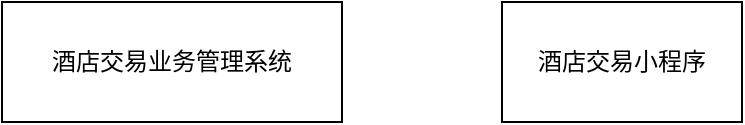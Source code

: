 <mxfile version="21.2.3" type="github">
  <diagram name="第 1 页" id="Np193QciclchziamgRV2">
    <mxGraphModel dx="1434" dy="764" grid="1" gridSize="10" guides="1" tooltips="1" connect="1" arrows="1" fold="1" page="1" pageScale="1" pageWidth="827" pageHeight="1169" math="0" shadow="0">
      <root>
        <mxCell id="0" />
        <mxCell id="1" parent="0" />
        <mxCell id="oX5z3cnjNfNshfQTSJ5x-1" value="酒店交易业务管理系统" style="rounded=0;whiteSpace=wrap;html=1;" vertex="1" parent="1">
          <mxGeometry x="200" y="130" width="170" height="60" as="geometry" />
        </mxCell>
        <mxCell id="oX5z3cnjNfNshfQTSJ5x-2" value="酒店交易小程序" style="rounded=0;whiteSpace=wrap;html=1;" vertex="1" parent="1">
          <mxGeometry x="450" y="130" width="120" height="60" as="geometry" />
        </mxCell>
      </root>
    </mxGraphModel>
  </diagram>
</mxfile>
